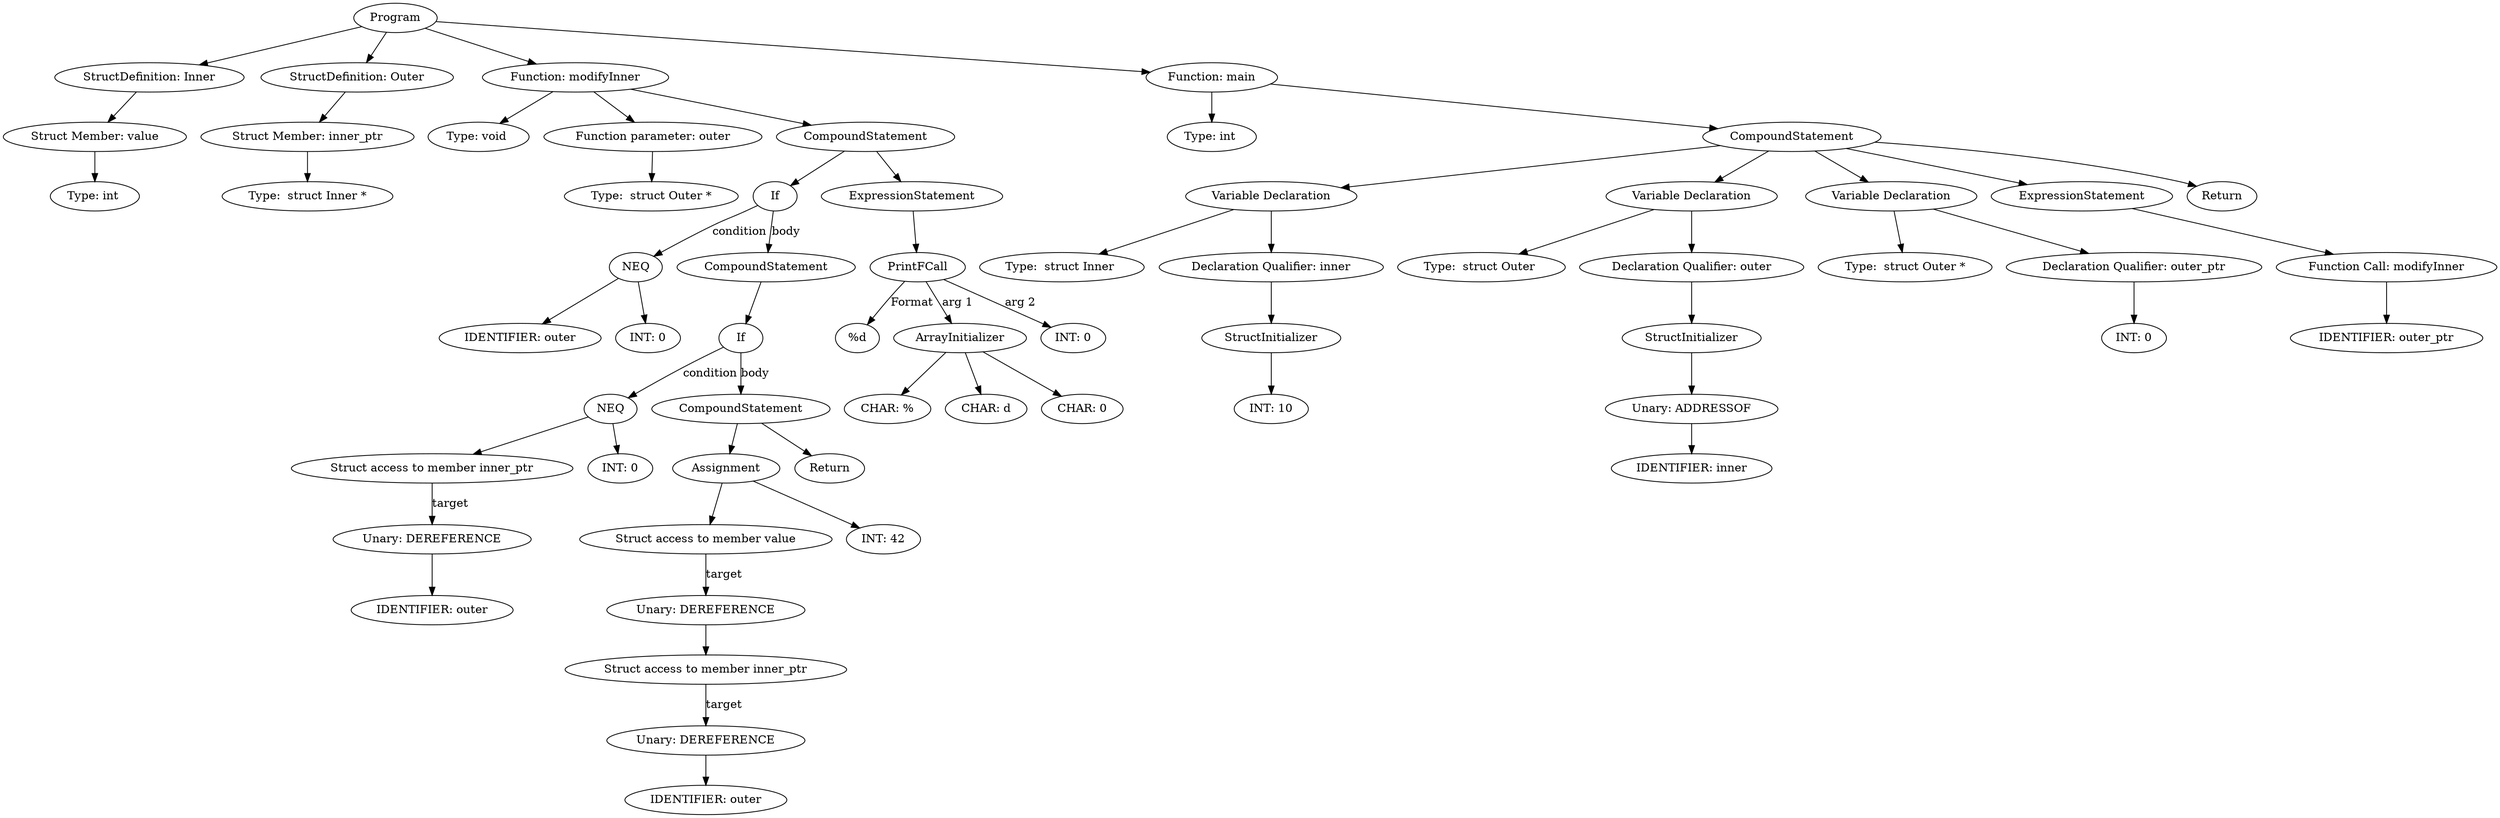digraph ExpressionGraph {
2794210835664 [label="Program"];
2794210835664 -> 2794210833744;
2794210833744 [label="StructDefinition: Inner"];
2794210834192 [label="Struct Member: value"];
2794210834128 [label="Type: int "];
2794210834192 -> 2794210834128;
2794210833744 -> 2794210834192;
2794210835664 -> 2794210834256;
2794210834256 [label="StructDefinition: Outer"];
2794210834704 [label="Struct Member: inner_ptr"];
2794210834576 [label="Type:  struct Inner *"];
2794210834704 -> 2794210834576;
2794210834256 -> 2794210834704;
2794210835664 -> 2794210835280;
2794210835280 [label="Function: modifyInner"];
2794210835280 -> 2794210834832;
2794210834832 [label="Type: void "];
2794210835152 [label="Function parameter: outer"];
2794210835280 -> 2794210835152;
2794210835152 -> 2794210835024;
2794210835024 [label="Type:  struct Outer *"];
2794210835280 -> 2794210936336;
2794210936336 [label="CompoundStatement"];
2794210936336 -> 2794193572112;
2794193572112 [label="If"];
2794193572112 -> 2794210935312 [label="condition"];
2794210935312 [label="NEQ"];
2794210935312 -> 2794210935184;
2794210935312 -> 2794210935248;
2794210935184 [label="IDENTIFIER: outer"];
2794210935248 [label="INT: 0"];
2794193572112 -> 2794210833104 [label="body"];
2794210833104 [label="CompoundStatement"];
2794210833104 -> 2794210833424;
2794210833424 [label="If"];
2794210833424 -> 2794210936976 [label="condition"];
2794210936976 [label="NEQ"];
2794210936976 -> 2794210936848;
2794210936976 -> 2794210936912;
2794210936848 [label="Struct access to member inner_ptr"];
2794210936720 [label="Unary: DEREFERENCE"];
2794210936720 -> 2794210936144;
2794210936144 [label="IDENTIFIER: outer"];
2794210936848 -> 2794210936720 [label="target"];
2794210936912 [label="INT: 0"];
2794210833424 -> 2794210451600 [label="body"];
2794210451600 [label="CompoundStatement"];
2794210451600 -> 2794210938832;
2794210938832 [label="Assignment"];
2794210938832 -> 2794210938640;
2794210938640 [label="Struct access to member value"];
2794210938512 [label="Unary: DEREFERENCE"];
2794210938512 -> 2794210938448;
2794210938448 [label="Struct access to member inner_ptr"];
2794210938320 [label="Unary: DEREFERENCE"];
2794210938320 -> 2794210937744;
2794210937744 [label="IDENTIFIER: outer"];
2794210938448 -> 2794210938320 [label="target"];
2794210938640 -> 2794210938512 [label="target"];
2794210938832 -> 2794210938704;
2794210938704 [label="INT: 42"];
2794210451600 -> 2794210938960;
2794210938960 [label="Return"];
2794210936336 -> 2794210938064;
2794210938064 [label="ExpressionStatement"];
2794210938064 -> 2794210939472;
2794210939472 [label="PrintFCall"];
2794210939472 -> 2794210937392 [label="Format"];
2794210937392 [label="%d"];
2794210939472 -> 2794210939408 [label="arg 1"];
2794210939408 [label="ArrayInitializer"];
2794210937296 [label="CHAR: %"];
2794210939408 -> 2794210937296;
2794210937040 [label="CHAR: d"];
2794210939408 -> 2794210937040;
2794210939344 [label="CHAR: \0"];
2794210939408 -> 2794210939344;
2794210939472 -> 2794210939024 [label="arg 2"];
2794210939024 [label="INT: 0"];
2794210835664 -> 2794210936592;
2794210936592 [label="Function: main"];
2794210936592 -> 2794210835216;
2794210835216 [label="Type: int "];
2794210936592 -> 2794210835792;
2794210835792 [label="CompoundStatement"];
2794210835792 -> 2794210940240;
2794210940240 [label="Variable Declaration"];
2794210940240 -> 2794210939856;
2794210939856 [label="Type:  struct Inner "];
2794210940240 -> 2794210940176;
2794210940176 [label="Declaration Qualifier: inner"];
2794210940176 -> 2794210940048;
2794210940048 [label="StructInitializer"];
2794210939152 [label="INT: 10"];
2794210940048 -> 2794210939152;
2794210835792 -> 2794210941008;
2794210941008 [label="Variable Declaration"];
2794210941008 -> 2794210940432;
2794210940432 [label="Type:  struct Outer "];
2794210941008 -> 2794210940944;
2794210940944 [label="Declaration Qualifier: outer"];
2794210940944 -> 2794210940816;
2794210940816 [label="StructInitializer"];
2794210940688 [label="Unary: ADDRESSOF"];
2794210940688 -> 2794210940624;
2794210940624 [label="IDENTIFIER: inner"];
2794210940816 -> 2794210940688;
2794210835792 -> 2794210941456;
2794210941456 [label="Variable Declaration"];
2794210941456 -> 2794210941136;
2794210941136 [label="Type:  struct Outer *"];
2794210941456 -> 2794210941392;
2794210941392 [label="Declaration Qualifier: outer_ptr"];
2794210941392 -> 2794210941264;
2794210941264 [label="INT: 0"];
2794210835792 -> 2794210941520;
2794210941520 [label="ExpressionStatement"];
2794210941520 -> 2794210941840;
2794210941840 [label="Function Call: modifyInner"];
2794210941840 -> 2794210941712;
2794210941712 [label="IDENTIFIER: outer_ptr"];
2794210835792 -> 2794210941904;
2794210941904 [label="Return"];
}
